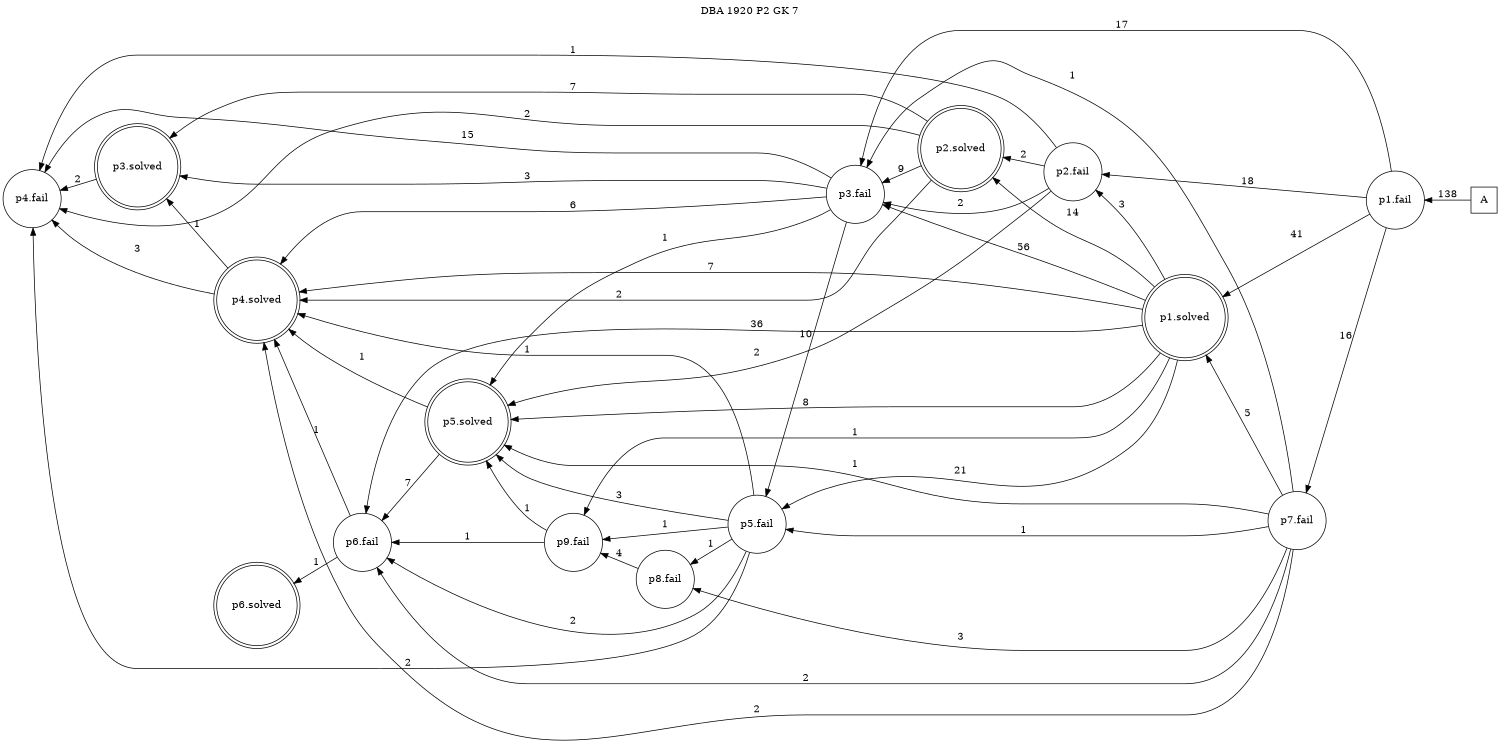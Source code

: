 digraph DBA_1920_P2_GK_7 {
labelloc="tl"
label= " DBA 1920 P2 GK 7 "
rankdir="RL";
graph [ size=" 10 , 10 !"]

"A" [shape="square" label="A"]
"p1.fail" [shape="circle" label="p1.fail"]
"p2.fail" [shape="circle" label="p2.fail"]
"p1.solved" [shape="doublecircle" label="p1.solved"]
"p2.solved" [shape="doublecircle" label="p2.solved"]
"p3.fail" [shape="circle" label="p3.fail"]
"p4.fail" [shape="circle" label="p4.fail"]
"p5.fail" [shape="circle" label="p5.fail"]
"p4.solved" [shape="doublecircle" label="p4.solved"]
"p3.solved" [shape="doublecircle" label="p3.solved"]
"p6.fail" [shape="circle" label="p6.fail"]
"p7.fail" [shape="circle" label="p7.fail"]
"p8.fail" [shape="circle" label="p8.fail"]
"p9.fail" [shape="circle" label="p9.fail"]
"p5.solved" [shape="doublecircle" label="p5.solved"]
"p6.solved" [shape="doublecircle" label="p6.solved"]
"A" -> "p1.fail" [ label=138]
"p1.fail" -> "p2.fail" [ label=18]
"p1.fail" -> "p1.solved" [ label=41]
"p1.fail" -> "p3.fail" [ label=17]
"p1.fail" -> "p7.fail" [ label=16]
"p2.fail" -> "p2.solved" [ label=2]
"p2.fail" -> "p3.fail" [ label=2]
"p2.fail" -> "p4.fail" [ label=1]
"p2.fail" -> "p5.solved" [ label=2]
"p1.solved" -> "p2.fail" [ label=3]
"p1.solved" -> "p2.solved" [ label=14]
"p1.solved" -> "p3.fail" [ label=56]
"p1.solved" -> "p5.fail" [ label=21]
"p1.solved" -> "p4.solved" [ label=7]
"p1.solved" -> "p6.fail" [ label=36]
"p1.solved" -> "p9.fail" [ label=1]
"p1.solved" -> "p5.solved" [ label=8]
"p2.solved" -> "p3.fail" [ label=9]
"p2.solved" -> "p4.fail" [ label=2]
"p2.solved" -> "p4.solved" [ label=2]
"p2.solved" -> "p3.solved" [ label=7]
"p3.fail" -> "p4.fail" [ label=15]
"p3.fail" -> "p5.fail" [ label=10]
"p3.fail" -> "p4.solved" [ label=6]
"p3.fail" -> "p3.solved" [ label=3]
"p3.fail" -> "p5.solved" [ label=1]
"p5.fail" -> "p4.fail" [ label=2]
"p5.fail" -> "p4.solved" [ label=1]
"p5.fail" -> "p6.fail" [ label=2]
"p5.fail" -> "p8.fail" [ label=1]
"p5.fail" -> "p9.fail" [ label=1]
"p5.fail" -> "p5.solved" [ label=3]
"p4.solved" -> "p4.fail" [ label=3]
"p4.solved" -> "p3.solved" [ label=1]
"p3.solved" -> "p4.fail" [ label=2]
"p6.fail" -> "p4.solved" [ label=1]
"p6.fail" -> "p6.solved" [ label=1]
"p7.fail" -> "p1.solved" [ label=5]
"p7.fail" -> "p3.fail" [ label=1]
"p7.fail" -> "p5.fail" [ label=1]
"p7.fail" -> "p4.solved" [ label=2]
"p7.fail" -> "p6.fail" [ label=2]
"p7.fail" -> "p8.fail" [ label=3]
"p7.fail" -> "p5.solved" [ label=1]
"p8.fail" -> "p9.fail" [ label=4]
"p9.fail" -> "p6.fail" [ label=1]
"p9.fail" -> "p5.solved" [ label=1]
"p5.solved" -> "p4.solved" [ label=1]
"p5.solved" -> "p6.fail" [ label=7]
}
